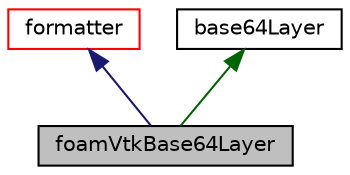 digraph "foamVtkBase64Layer"
{
  bgcolor="transparent";
  edge [fontname="Helvetica",fontsize="10",labelfontname="Helvetica",labelfontsize="10"];
  node [fontname="Helvetica",fontsize="10",shape=record];
  Node1 [label="foamVtkBase64Layer",height=0.2,width=0.4,color="black", fillcolor="grey75", style="filled" fontcolor="black"];
  Node2 -> Node1 [dir="back",color="midnightblue",fontsize="10",style="solid",fontname="Helvetica"];
  Node2 [label="formatter",height=0.2,width=0.4,color="red",URL="$classFoam_1_1vtk_1_1formatter.html",tooltip="Abstract class for a VTK output stream formatter. "];
  Node3 -> Node1 [dir="back",color="darkgreen",fontsize="10",style="solid",fontname="Helvetica"];
  Node3 [label="base64Layer",height=0.2,width=0.4,color="black",URL="$classFoam_1_1base64Layer.html",tooltip="An output filter layer to write base-64 encoded content. "];
}
